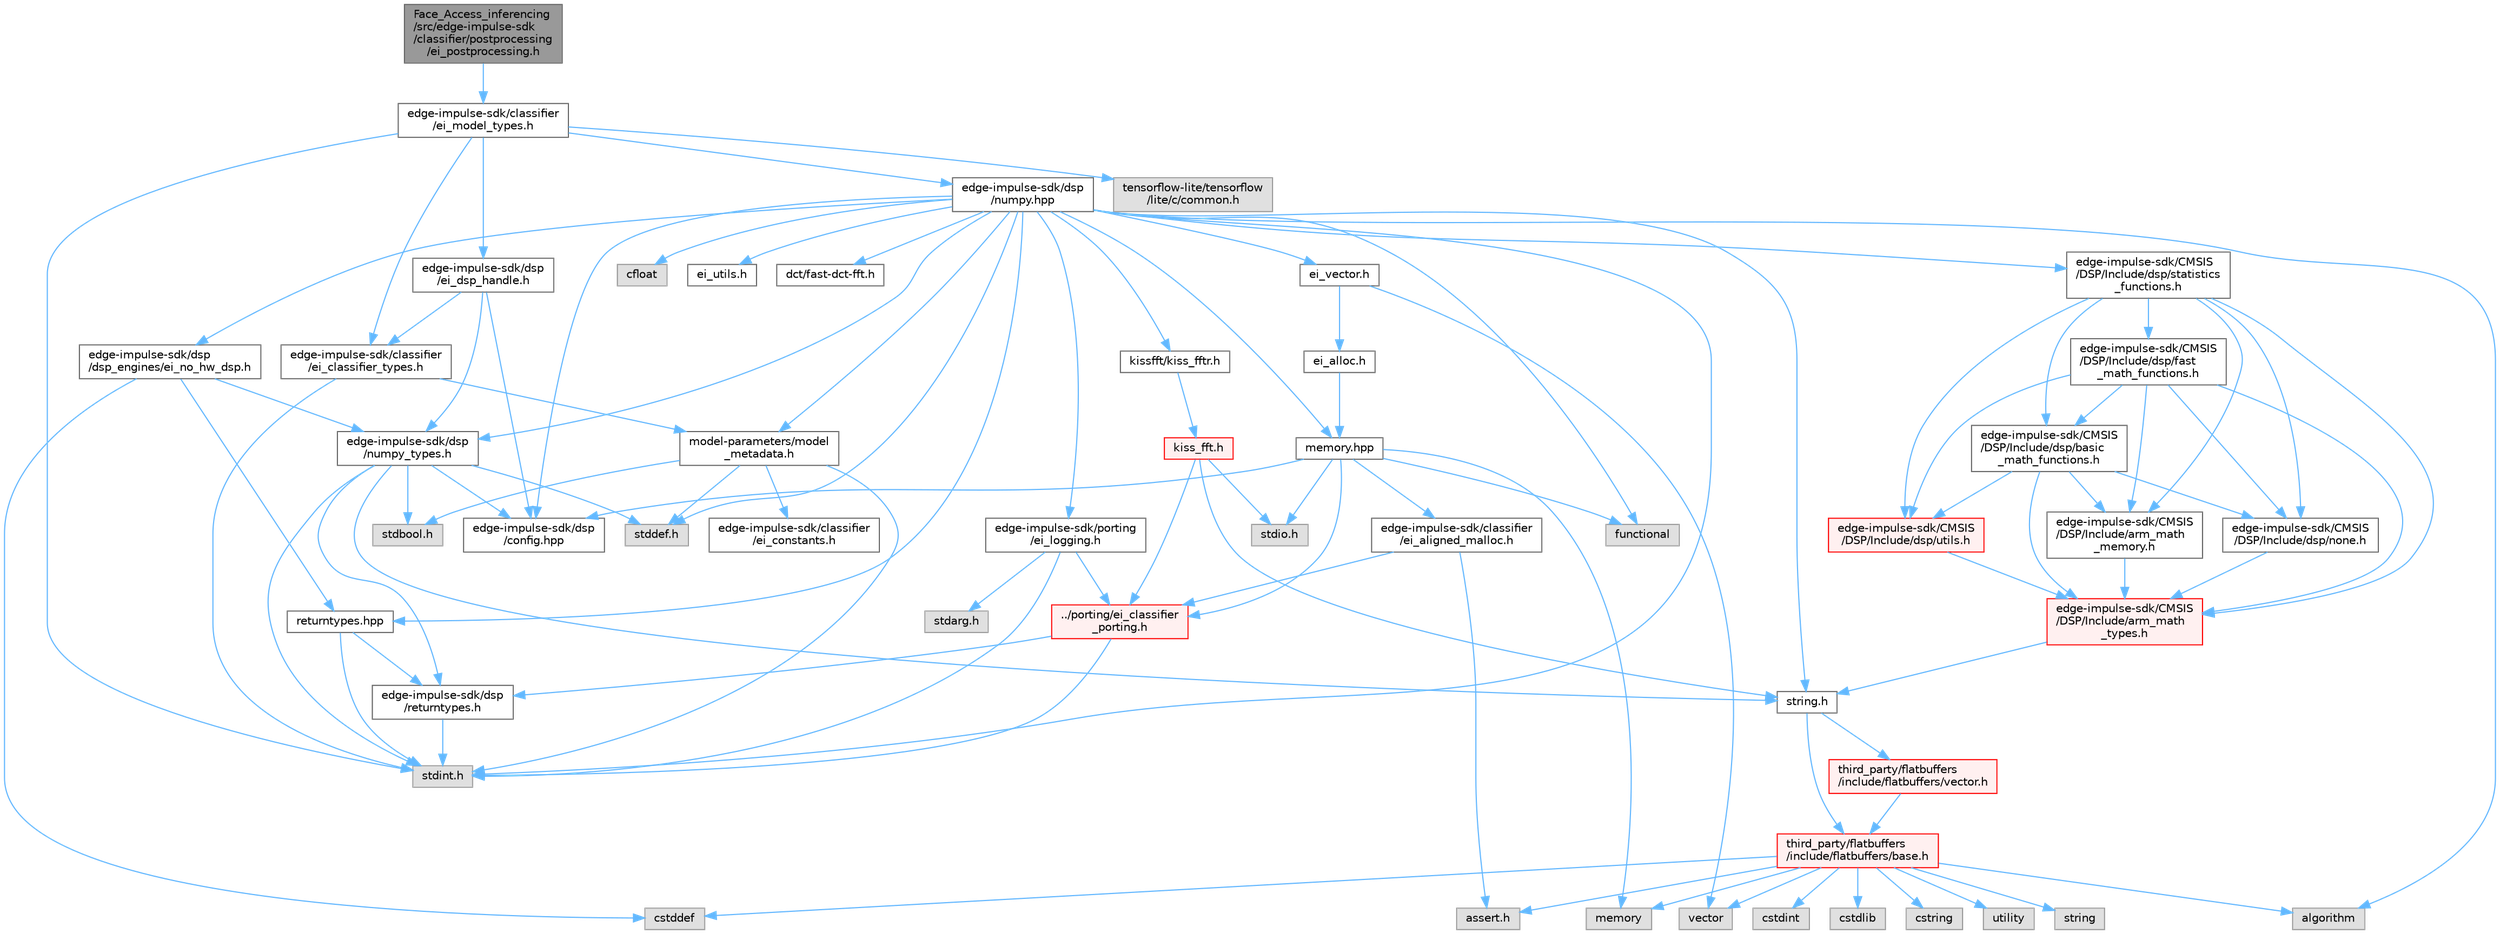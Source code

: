 digraph "Face_Access_inferencing/src/edge-impulse-sdk/classifier/postprocessing/ei_postprocessing.h"
{
 // LATEX_PDF_SIZE
  bgcolor="transparent";
  edge [fontname=Helvetica,fontsize=10,labelfontname=Helvetica,labelfontsize=10];
  node [fontname=Helvetica,fontsize=10,shape=box,height=0.2,width=0.4];
  Node1 [id="Node000001",label="Face_Access_inferencing\l/src/edge-impulse-sdk\l/classifier/postprocessing\l/ei_postprocessing.h",height=0.2,width=0.4,color="gray40", fillcolor="grey60", style="filled", fontcolor="black",tooltip=" "];
  Node1 -> Node2 [id="edge98_Node000001_Node000002",color="steelblue1",style="solid",tooltip=" "];
  Node2 [id="Node000002",label="edge-impulse-sdk/classifier\l/ei_model_types.h",height=0.2,width=0.4,color="grey40", fillcolor="white", style="filled",URL="$ei__model__types_8h.html",tooltip=" "];
  Node2 -> Node3 [id="edge99_Node000002_Node000003",color="steelblue1",style="solid",tooltip=" "];
  Node3 [id="Node000003",label="stdint.h",height=0.2,width=0.4,color="grey60", fillcolor="#E0E0E0", style="filled",tooltip=" "];
  Node2 -> Node4 [id="edge100_Node000002_Node000004",color="steelblue1",style="solid",tooltip=" "];
  Node4 [id="Node000004",label="edge-impulse-sdk/classifier\l/ei_classifier_types.h",height=0.2,width=0.4,color="grey40", fillcolor="white", style="filled",URL="$ei__classifier__types_8h.html",tooltip=" "];
  Node4 -> Node3 [id="edge101_Node000004_Node000003",color="steelblue1",style="solid",tooltip=" "];
  Node4 -> Node5 [id="edge102_Node000004_Node000005",color="steelblue1",style="solid",tooltip=" "];
  Node5 [id="Node000005",label="model-parameters/model\l_metadata.h",height=0.2,width=0.4,color="grey40", fillcolor="white", style="filled",URL="$model__metadata_8h.html",tooltip=" "];
  Node5 -> Node3 [id="edge103_Node000005_Node000003",color="steelblue1",style="solid",tooltip=" "];
  Node5 -> Node6 [id="edge104_Node000005_Node000006",color="steelblue1",style="solid",tooltip=" "];
  Node6 [id="Node000006",label="stdbool.h",height=0.2,width=0.4,color="grey60", fillcolor="#E0E0E0", style="filled",tooltip=" "];
  Node5 -> Node7 [id="edge105_Node000005_Node000007",color="steelblue1",style="solid",tooltip=" "];
  Node7 [id="Node000007",label="stddef.h",height=0.2,width=0.4,color="grey60", fillcolor="#E0E0E0", style="filled",tooltip=" "];
  Node5 -> Node8 [id="edge106_Node000005_Node000008",color="steelblue1",style="solid",tooltip=" "];
  Node8 [id="Node000008",label="edge-impulse-sdk/classifier\l/ei_constants.h",height=0.2,width=0.4,color="grey40", fillcolor="white", style="filled",URL="$ei__constants_8h.html",tooltip=" "];
  Node2 -> Node9 [id="edge107_Node000002_Node000009",color="steelblue1",style="solid",tooltip=" "];
  Node9 [id="Node000009",label="edge-impulse-sdk/dsp\l/ei_dsp_handle.h",height=0.2,width=0.4,color="grey40", fillcolor="white", style="filled",URL="$ei__dsp__handle_8h.html",tooltip=" "];
  Node9 -> Node10 [id="edge108_Node000009_Node000010",color="steelblue1",style="solid",tooltip=" "];
  Node10 [id="Node000010",label="edge-impulse-sdk/dsp\l/config.hpp",height=0.2,width=0.4,color="grey40", fillcolor="white", style="filled",URL="$config_8hpp.html",tooltip=" "];
  Node9 -> Node11 [id="edge109_Node000009_Node000011",color="steelblue1",style="solid",tooltip=" "];
  Node11 [id="Node000011",label="edge-impulse-sdk/dsp\l/numpy_types.h",height=0.2,width=0.4,color="grey40", fillcolor="white", style="filled",URL="$numpy__types_8h.html",tooltip=" "];
  Node11 -> Node3 [id="edge110_Node000011_Node000003",color="steelblue1",style="solid",tooltip=" "];
  Node11 -> Node6 [id="edge111_Node000011_Node000006",color="steelblue1",style="solid",tooltip=" "];
  Node11 -> Node12 [id="edge112_Node000011_Node000012",color="steelblue1",style="solid",tooltip=" "];
  Node12 [id="Node000012",label="string.h",height=0.2,width=0.4,color="grey40", fillcolor="white", style="filled",URL="$string_8h.html",tooltip=" "];
  Node12 -> Node13 [id="edge113_Node000012_Node000013",color="steelblue1",style="solid",tooltip=" "];
  Node13 [id="Node000013",label="third_party/flatbuffers\l/include/flatbuffers/base.h",height=0.2,width=0.4,color="red", fillcolor="#FFF0F0", style="filled",URL="$base_8h.html",tooltip=" "];
  Node13 -> Node14 [id="edge114_Node000013_Node000014",color="steelblue1",style="solid",tooltip=" "];
  Node14 [id="Node000014",label="assert.h",height=0.2,width=0.4,color="grey60", fillcolor="#E0E0E0", style="filled",tooltip=" "];
  Node13 -> Node15 [id="edge115_Node000013_Node000015",color="steelblue1",style="solid",tooltip=" "];
  Node15 [id="Node000015",label="cstdint",height=0.2,width=0.4,color="grey60", fillcolor="#E0E0E0", style="filled",tooltip=" "];
  Node13 -> Node16 [id="edge116_Node000013_Node000016",color="steelblue1",style="solid",tooltip=" "];
  Node16 [id="Node000016",label="cstddef",height=0.2,width=0.4,color="grey60", fillcolor="#E0E0E0", style="filled",tooltip=" "];
  Node13 -> Node17 [id="edge117_Node000013_Node000017",color="steelblue1",style="solid",tooltip=" "];
  Node17 [id="Node000017",label="cstdlib",height=0.2,width=0.4,color="grey60", fillcolor="#E0E0E0", style="filled",tooltip=" "];
  Node13 -> Node18 [id="edge118_Node000013_Node000018",color="steelblue1",style="solid",tooltip=" "];
  Node18 [id="Node000018",label="cstring",height=0.2,width=0.4,color="grey60", fillcolor="#E0E0E0", style="filled",tooltip=" "];
  Node13 -> Node19 [id="edge119_Node000013_Node000019",color="steelblue1",style="solid",tooltip=" "];
  Node19 [id="Node000019",label="utility",height=0.2,width=0.4,color="grey60", fillcolor="#E0E0E0", style="filled",tooltip=" "];
  Node13 -> Node20 [id="edge120_Node000013_Node000020",color="steelblue1",style="solid",tooltip=" "];
  Node20 [id="Node000020",label="string",height=0.2,width=0.4,color="grey60", fillcolor="#E0E0E0", style="filled",tooltip=" "];
  Node13 -> Node22 [id="edge121_Node000013_Node000022",color="steelblue1",style="solid",tooltip=" "];
  Node22 [id="Node000022",label="vector",height=0.2,width=0.4,color="grey60", fillcolor="#E0E0E0", style="filled",tooltip=" "];
  Node13 -> Node24 [id="edge122_Node000013_Node000024",color="steelblue1",style="solid",tooltip=" "];
  Node24 [id="Node000024",label="algorithm",height=0.2,width=0.4,color="grey60", fillcolor="#E0E0E0", style="filled",tooltip=" "];
  Node13 -> Node26 [id="edge123_Node000013_Node000026",color="steelblue1",style="solid",tooltip=" "];
  Node26 [id="Node000026",label="memory",height=0.2,width=0.4,color="grey60", fillcolor="#E0E0E0", style="filled",tooltip=" "];
  Node12 -> Node27 [id="edge124_Node000012_Node000027",color="steelblue1",style="solid",tooltip=" "];
  Node27 [id="Node000027",label="third_party/flatbuffers\l/include/flatbuffers/vector.h",height=0.2,width=0.4,color="red", fillcolor="#FFF0F0", style="filled",URL="$vector_8h.html",tooltip=" "];
  Node27 -> Node13 [id="edge125_Node000027_Node000013",color="steelblue1",style="solid",tooltip=" "];
  Node11 -> Node7 [id="edge126_Node000011_Node000007",color="steelblue1",style="solid",tooltip=" "];
  Node11 -> Node10 [id="edge127_Node000011_Node000010",color="steelblue1",style="solid",tooltip=" "];
  Node11 -> Node31 [id="edge128_Node000011_Node000031",color="steelblue1",style="solid",tooltip=" "];
  Node31 [id="Node000031",label="edge-impulse-sdk/dsp\l/returntypes.h",height=0.2,width=0.4,color="grey40", fillcolor="white", style="filled",URL="$returntypes_8h.html",tooltip=" "];
  Node31 -> Node3 [id="edge129_Node000031_Node000003",color="steelblue1",style="solid",tooltip=" "];
  Node9 -> Node4 [id="edge130_Node000009_Node000004",color="steelblue1",style="solid",tooltip=" "];
  Node2 -> Node32 [id="edge131_Node000002_Node000032",color="steelblue1",style="solid",tooltip=" "];
  Node32 [id="Node000032",label="edge-impulse-sdk/dsp\l/numpy.hpp",height=0.2,width=0.4,color="grey40", fillcolor="white", style="filled",URL="$numpy_8hpp.html",tooltip=" "];
  Node32 -> Node3 [id="edge132_Node000032_Node000003",color="steelblue1",style="solid",tooltip=" "];
  Node32 -> Node12 [id="edge133_Node000032_Node000012",color="steelblue1",style="solid",tooltip=" "];
  Node32 -> Node7 [id="edge134_Node000032_Node000007",color="steelblue1",style="solid",tooltip=" "];
  Node32 -> Node33 [id="edge135_Node000032_Node000033",color="steelblue1",style="solid",tooltip=" "];
  Node33 [id="Node000033",label="cfloat",height=0.2,width=0.4,color="grey60", fillcolor="#E0E0E0", style="filled",tooltip=" "];
  Node32 -> Node34 [id="edge136_Node000032_Node000034",color="steelblue1",style="solid",tooltip=" "];
  Node34 [id="Node000034",label="ei_vector.h",height=0.2,width=0.4,color="grey40", fillcolor="white", style="filled",URL="$ei__vector_8h.html",tooltip=" "];
  Node34 -> Node35 [id="edge137_Node000034_Node000035",color="steelblue1",style="solid",tooltip=" "];
  Node35 [id="Node000035",label="ei_alloc.h",height=0.2,width=0.4,color="grey40", fillcolor="white", style="filled",URL="$ei__alloc_8h.html",tooltip=" "];
  Node35 -> Node36 [id="edge138_Node000035_Node000036",color="steelblue1",style="solid",tooltip=" "];
  Node36 [id="Node000036",label="memory.hpp",height=0.2,width=0.4,color="grey40", fillcolor="white", style="filled",URL="$memory_8hpp.html",tooltip=" "];
  Node36 -> Node37 [id="edge139_Node000036_Node000037",color="steelblue1",style="solid",tooltip=" "];
  Node37 [id="Node000037",label="functional",height=0.2,width=0.4,color="grey60", fillcolor="#E0E0E0", style="filled",tooltip=" "];
  Node36 -> Node38 [id="edge140_Node000036_Node000038",color="steelblue1",style="solid",tooltip=" "];
  Node38 [id="Node000038",label="stdio.h",height=0.2,width=0.4,color="grey60", fillcolor="#E0E0E0", style="filled",tooltip=" "];
  Node36 -> Node26 [id="edge141_Node000036_Node000026",color="steelblue1",style="solid",tooltip=" "];
  Node36 -> Node39 [id="edge142_Node000036_Node000039",color="steelblue1",style="solid",tooltip=" "];
  Node39 [id="Node000039",label="../porting/ei_classifier\l_porting.h",height=0.2,width=0.4,color="red", fillcolor="#FFF0F0", style="filled",URL="$ei__classifier__porting_8h.html",tooltip=" "];
  Node39 -> Node3 [id="edge143_Node000039_Node000003",color="steelblue1",style="solid",tooltip=" "];
  Node39 -> Node31 [id="edge144_Node000039_Node000031",color="steelblue1",style="solid",tooltip=" "];
  Node36 -> Node41 [id="edge145_Node000036_Node000041",color="steelblue1",style="solid",tooltip=" "];
  Node41 [id="Node000041",label="edge-impulse-sdk/classifier\l/ei_aligned_malloc.h",height=0.2,width=0.4,color="grey40", fillcolor="white", style="filled",URL="$ei__aligned__malloc_8h.html",tooltip=" "];
  Node41 -> Node14 [id="edge146_Node000041_Node000014",color="steelblue1",style="solid",tooltip=" "];
  Node41 -> Node39 [id="edge147_Node000041_Node000039",color="steelblue1",style="solid",tooltip=" "];
  Node36 -> Node10 [id="edge148_Node000036_Node000010",color="steelblue1",style="solid",tooltip=" "];
  Node34 -> Node22 [id="edge149_Node000034_Node000022",color="steelblue1",style="solid",tooltip=" "];
  Node32 -> Node24 [id="edge150_Node000032_Node000024",color="steelblue1",style="solid",tooltip=" "];
  Node32 -> Node11 [id="edge151_Node000032_Node000011",color="steelblue1",style="solid",tooltip=" "];
  Node32 -> Node10 [id="edge152_Node000032_Node000010",color="steelblue1",style="solid",tooltip=" "];
  Node32 -> Node42 [id="edge153_Node000032_Node000042",color="steelblue1",style="solid",tooltip=" "];
  Node42 [id="Node000042",label="returntypes.hpp",height=0.2,width=0.4,color="grey40", fillcolor="white", style="filled",URL="$returntypes_8hpp.html",tooltip=" "];
  Node42 -> Node3 [id="edge154_Node000042_Node000003",color="steelblue1",style="solid",tooltip=" "];
  Node42 -> Node31 [id="edge155_Node000042_Node000031",color="steelblue1",style="solid",tooltip=" "];
  Node32 -> Node36 [id="edge156_Node000032_Node000036",color="steelblue1",style="solid",tooltip=" "];
  Node32 -> Node43 [id="edge157_Node000032_Node000043",color="steelblue1",style="solid",tooltip=" "];
  Node43 [id="Node000043",label="ei_utils.h",height=0.2,width=0.4,color="grey40", fillcolor="white", style="filled",URL="$ei__utils_8h.html",tooltip=" "];
  Node32 -> Node44 [id="edge158_Node000032_Node000044",color="steelblue1",style="solid",tooltip=" "];
  Node44 [id="Node000044",label="dct/fast-dct-fft.h",height=0.2,width=0.4,color="grey40", fillcolor="white", style="filled",URL="$fast-dct-fft_8h.html",tooltip=" "];
  Node32 -> Node45 [id="edge159_Node000032_Node000045",color="steelblue1",style="solid",tooltip=" "];
  Node45 [id="Node000045",label="kissfft/kiss_fftr.h",height=0.2,width=0.4,color="grey40", fillcolor="white", style="filled",URL="$_face___access__inferencing_2src_2edge-impulse-sdk_2dsp_2kissfft_2kiss__fftr_8h.html",tooltip=" "];
  Node45 -> Node46 [id="edge160_Node000045_Node000046",color="steelblue1",style="solid",tooltip=" "];
  Node46 [id="Node000046",label="kiss_fft.h",height=0.2,width=0.4,color="red", fillcolor="#FFF0F0", style="filled",URL="$_face___access__inferencing_2src_2edge-impulse-sdk_2dsp_2kissfft_2kiss__fft_8h.html",tooltip=" "];
  Node46 -> Node38 [id="edge161_Node000046_Node000038",color="steelblue1",style="solid",tooltip=" "];
  Node46 -> Node12 [id="edge162_Node000046_Node000012",color="steelblue1",style="solid",tooltip=" "];
  Node46 -> Node39 [id="edge163_Node000046_Node000039",color="steelblue1",style="solid",tooltip=" "];
  Node32 -> Node48 [id="edge164_Node000032_Node000048",color="steelblue1",style="solid",tooltip=" "];
  Node48 [id="Node000048",label="edge-impulse-sdk/porting\l/ei_logging.h",height=0.2,width=0.4,color="grey40", fillcolor="white", style="filled",URL="$ei__logging_8h.html",tooltip=" "];
  Node48 -> Node3 [id="edge165_Node000048_Node000003",color="steelblue1",style="solid",tooltip=" "];
  Node48 -> Node49 [id="edge166_Node000048_Node000049",color="steelblue1",style="solid",tooltip=" "];
  Node49 [id="Node000049",label="stdarg.h",height=0.2,width=0.4,color="grey60", fillcolor="#E0E0E0", style="filled",tooltip=" "];
  Node48 -> Node39 [id="edge167_Node000048_Node000039",color="steelblue1",style="solid",tooltip=" "];
  Node32 -> Node5 [id="edge168_Node000032_Node000005",color="steelblue1",style="solid",tooltip=" "];
  Node32 -> Node50 [id="edge169_Node000032_Node000050",color="steelblue1",style="solid",tooltip=" "];
  Node50 [id="Node000050",label="edge-impulse-sdk/dsp\l/dsp_engines/ei_no_hw_dsp.h",height=0.2,width=0.4,color="grey40", fillcolor="white", style="filled",URL="$ei__no__hw__dsp_8h.html",tooltip=" "];
  Node50 -> Node16 [id="edge170_Node000050_Node000016",color="steelblue1",style="solid",tooltip=" "];
  Node50 -> Node42 [id="edge171_Node000050_Node000042",color="steelblue1",style="solid",tooltip=" "];
  Node50 -> Node11 [id="edge172_Node000050_Node000011",color="steelblue1",style="solid",tooltip=" "];
  Node32 -> Node51 [id="edge173_Node000032_Node000051",color="steelblue1",style="solid",tooltip=" "];
  Node51 [id="Node000051",label="edge-impulse-sdk/CMSIS\l/DSP/Include/dsp/statistics\l_functions.h",height=0.2,width=0.4,color="grey40", fillcolor="white", style="filled",URL="$statistics__functions_8h.html",tooltip=" "];
  Node51 -> Node52 [id="edge174_Node000051_Node000052",color="steelblue1",style="solid",tooltip=" "];
  Node52 [id="Node000052",label="edge-impulse-sdk/CMSIS\l/DSP/Include/arm_math\l_types.h",height=0.2,width=0.4,color="red", fillcolor="#FFF0F0", style="filled",URL="$arm__math__types_8h.html",tooltip=" "];
  Node52 -> Node12 [id="edge175_Node000052_Node000012",color="steelblue1",style="solid",tooltip=" "];
  Node51 -> Node56 [id="edge176_Node000051_Node000056",color="steelblue1",style="solid",tooltip=" "];
  Node56 [id="Node000056",label="edge-impulse-sdk/CMSIS\l/DSP/Include/arm_math\l_memory.h",height=0.2,width=0.4,color="grey40", fillcolor="white", style="filled",URL="$arm__math__memory_8h.html",tooltip=" "];
  Node56 -> Node52 [id="edge177_Node000056_Node000052",color="steelblue1",style="solid",tooltip=" "];
  Node51 -> Node57 [id="edge178_Node000051_Node000057",color="steelblue1",style="solid",tooltip=" "];
  Node57 [id="Node000057",label="edge-impulse-sdk/CMSIS\l/DSP/Include/dsp/none.h",height=0.2,width=0.4,color="grey40", fillcolor="white", style="filled",URL="$none_8h.html",tooltip=" "];
  Node57 -> Node52 [id="edge179_Node000057_Node000052",color="steelblue1",style="solid",tooltip=" "];
  Node51 -> Node58 [id="edge180_Node000051_Node000058",color="steelblue1",style="solid",tooltip=" "];
  Node58 [id="Node000058",label="edge-impulse-sdk/CMSIS\l/DSP/Include/dsp/utils.h",height=0.2,width=0.4,color="red", fillcolor="#FFF0F0", style="filled",URL="$utils_8h.html",tooltip=" "];
  Node58 -> Node52 [id="edge181_Node000058_Node000052",color="steelblue1",style="solid",tooltip=" "];
  Node51 -> Node59 [id="edge182_Node000051_Node000059",color="steelblue1",style="solid",tooltip=" "];
  Node59 [id="Node000059",label="edge-impulse-sdk/CMSIS\l/DSP/Include/dsp/basic\l_math_functions.h",height=0.2,width=0.4,color="grey40", fillcolor="white", style="filled",URL="$basic__math__functions_8h.html",tooltip=" "];
  Node59 -> Node52 [id="edge183_Node000059_Node000052",color="steelblue1",style="solid",tooltip=" "];
  Node59 -> Node56 [id="edge184_Node000059_Node000056",color="steelblue1",style="solid",tooltip=" "];
  Node59 -> Node57 [id="edge185_Node000059_Node000057",color="steelblue1",style="solid",tooltip=" "];
  Node59 -> Node58 [id="edge186_Node000059_Node000058",color="steelblue1",style="solid",tooltip=" "];
  Node51 -> Node60 [id="edge187_Node000051_Node000060",color="steelblue1",style="solid",tooltip=" "];
  Node60 [id="Node000060",label="edge-impulse-sdk/CMSIS\l/DSP/Include/dsp/fast\l_math_functions.h",height=0.2,width=0.4,color="grey40", fillcolor="white", style="filled",URL="$fast__math__functions_8h.html",tooltip=" "];
  Node60 -> Node52 [id="edge188_Node000060_Node000052",color="steelblue1",style="solid",tooltip=" "];
  Node60 -> Node56 [id="edge189_Node000060_Node000056",color="steelblue1",style="solid",tooltip=" "];
  Node60 -> Node57 [id="edge190_Node000060_Node000057",color="steelblue1",style="solid",tooltip=" "];
  Node60 -> Node58 [id="edge191_Node000060_Node000058",color="steelblue1",style="solid",tooltip=" "];
  Node60 -> Node59 [id="edge192_Node000060_Node000059",color="steelblue1",style="solid",tooltip=" "];
  Node32 -> Node37 [id="edge193_Node000032_Node000037",color="steelblue1",style="solid",tooltip=" "];
  Node2 -> Node61 [id="edge194_Node000002_Node000061",color="steelblue1",style="solid",tooltip=" "];
  Node61 [id="Node000061",label="tensorflow-lite/tensorflow\l/lite/c/common.h",height=0.2,width=0.4,color="grey60", fillcolor="#E0E0E0", style="filled",tooltip=" "];
}
